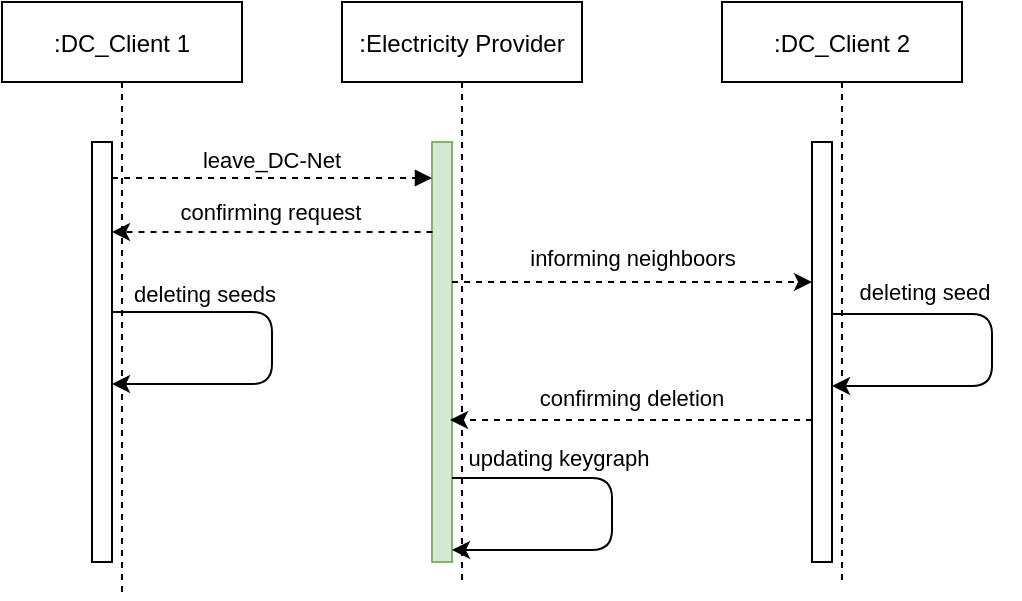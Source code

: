 <mxfile version="14.9.9" type="device"><diagram id="kgpKYQtTHZ0yAKxKKP6v" name="Page-1"><mxGraphModel dx="1355" dy="793" grid="0" gridSize="10" guides="1" tooltips="1" connect="1" arrows="1" fold="1" page="1" pageScale="1" pageWidth="850" pageHeight="1100" math="0" shadow="0"><root><mxCell id="0"/><mxCell id="1" parent="0"/><mxCell id="3nuBFxr9cyL0pnOWT2aG-1" value=":DC_Client 1" style="shape=umlLifeline;perimeter=lifelinePerimeter;container=1;collapsible=0;recursiveResize=0;shadow=0;strokeWidth=1;" parent="1" vertex="1"><mxGeometry x="120" y="80" width="120" height="298" as="geometry"/></mxCell><mxCell id="3nuBFxr9cyL0pnOWT2aG-2" value="" style="points=[];perimeter=orthogonalPerimeter;shadow=0;strokeWidth=1;" parent="3nuBFxr9cyL0pnOWT2aG-1" vertex="1"><mxGeometry x="45" y="70" width="10" height="210" as="geometry"/></mxCell><mxCell id="3nuBFxr9cyL0pnOWT2aG-5" value=":Electricity Provider" style="shape=umlLifeline;perimeter=lifelinePerimeter;container=1;collapsible=0;recursiveResize=0;shadow=0;strokeWidth=1;" parent="1" vertex="1"><mxGeometry x="290" y="80" width="120" height="291" as="geometry"/></mxCell><mxCell id="3nuBFxr9cyL0pnOWT2aG-6" value="" style="points=[];perimeter=orthogonalPerimeter;shadow=0;strokeWidth=1;fillColor=#d5e8d4;strokeColor=#82b366;" parent="3nuBFxr9cyL0pnOWT2aG-5" vertex="1"><mxGeometry x="45" y="70" width="10" height="210" as="geometry"/></mxCell><mxCell id="3nuBFxr9cyL0pnOWT2aG-8" value="leave_DC-Net" style="verticalAlign=bottom;endArrow=block;entryX=0;entryY=0;shadow=0;strokeWidth=1;dashed=1;" parent="1" edge="1"><mxGeometry relative="1" as="geometry"><mxPoint x="175" y="168.0" as="sourcePoint"/><mxPoint x="335" y="168.0" as="targetPoint"/></mxGeometry></mxCell><mxCell id="hwpi7fo4I61H9aY_ThPb-2" value=":DC_Client 2" style="shape=umlLifeline;perimeter=lifelinePerimeter;container=1;collapsible=0;recursiveResize=0;shadow=0;strokeWidth=1;" parent="1" vertex="1"><mxGeometry x="480" y="80" width="120" height="291" as="geometry"/></mxCell><mxCell id="hwpi7fo4I61H9aY_ThPb-3" value="" style="points=[];perimeter=orthogonalPerimeter;shadow=0;strokeWidth=1;" parent="hwpi7fo4I61H9aY_ThPb-2" vertex="1"><mxGeometry x="45" y="70" width="10" height="210" as="geometry"/></mxCell><mxCell id="lKkD4rnO6I81NhSjD7QD-6" value="" style="endArrow=classic;html=1;fontSize=11;" parent="hwpi7fo4I61H9aY_ThPb-2" edge="1"><mxGeometry width="50" height="50" relative="1" as="geometry"><mxPoint x="55" y="156" as="sourcePoint"/><mxPoint x="55" y="192" as="targetPoint"/><Array as="points"><mxPoint x="135" y="156"/><mxPoint x="135" y="192"/></Array></mxGeometry></mxCell><mxCell id="hwpi7fo4I61H9aY_ThPb-4" value="" style="endArrow=classic;html=1;bendable=1;dashed=1;" parent="1" target="3nuBFxr9cyL0pnOWT2aG-2" edge="1"><mxGeometry width="50" height="50" relative="1" as="geometry"><mxPoint x="335.25" y="195" as="sourcePoint"/><mxPoint x="179.75" y="195" as="targetPoint"/></mxGeometry></mxCell><mxCell id="lKkD4rnO6I81NhSjD7QD-2" value="confirming request" style="text;html=1;strokeColor=none;fillColor=none;align=center;verticalAlign=middle;whiteSpace=wrap;fontSize=11;" parent="1" vertex="1"><mxGeometry x="199.32" y="175" width="111.37" height="20" as="geometry"/></mxCell><mxCell id="lKkD4rnO6I81NhSjD7QD-3" value="" style="endArrow=classic;html=1;dashed=1;" parent="1" source="3nuBFxr9cyL0pnOWT2aG-6" target="hwpi7fo4I61H9aY_ThPb-3" edge="1"><mxGeometry width="50" height="50" relative="1" as="geometry"><mxPoint x="469" y="492" as="sourcePoint"/><mxPoint x="519" y="442" as="targetPoint"/><Array as="points"><mxPoint x="458" y="220"/></Array></mxGeometry></mxCell><mxCell id="lKkD4rnO6I81NhSjD7QD-4" value="informing neighboors" style="text;html=1;strokeColor=none;fillColor=none;align=center;verticalAlign=middle;whiteSpace=wrap;fontSize=11;" parent="1" vertex="1"><mxGeometry x="379.62" y="198" width="110.75" height="20" as="geometry"/></mxCell><mxCell id="lKkD4rnO6I81NhSjD7QD-7" value="deleting seed" style="text;html=1;strokeColor=none;fillColor=none;align=center;verticalAlign=middle;whiteSpace=wrap;fontSize=11;" parent="1" vertex="1"><mxGeometry x="534" y="215" width="95" height="20" as="geometry"/></mxCell><mxCell id="lKkD4rnO6I81NhSjD7QD-8" value="" style="endArrow=classic;html=1;fontSize=11;dashed=1;" parent="1" edge="1"><mxGeometry width="50" height="50" relative="1" as="geometry"><mxPoint x="525" y="289" as="sourcePoint"/><mxPoint x="344" y="289" as="targetPoint"/></mxGeometry></mxCell><mxCell id="lKkD4rnO6I81NhSjD7QD-9" value="confirming deletion" style="text;html=1;strokeColor=none;fillColor=none;align=center;verticalAlign=middle;whiteSpace=wrap;fontSize=11;" parent="1" vertex="1"><mxGeometry x="382" y="268" width="106" height="20" as="geometry"/></mxCell><mxCell id="lKkD4rnO6I81NhSjD7QD-12" value="" style="endArrow=classic;html=1;fontSize=11;" parent="1" edge="1"><mxGeometry width="50" height="50" relative="1" as="geometry"><mxPoint x="345" y="318" as="sourcePoint"/><mxPoint x="345" y="354" as="targetPoint"/><Array as="points"><mxPoint x="425" y="318"/><mxPoint x="425" y="354"/></Array></mxGeometry></mxCell><mxCell id="lKkD4rnO6I81NhSjD7QD-13" value="updating keygraph" style="text;html=1;strokeColor=none;fillColor=none;align=center;verticalAlign=middle;whiteSpace=wrap;rounded=0;fontSize=11;" parent="1" vertex="1"><mxGeometry x="351" y="298" width="95" height="20" as="geometry"/></mxCell><mxCell id="Po80fMvi1hgf8lqk8zOf-1" value="" style="endArrow=classic;html=1;fontSize=11;" edge="1" parent="1"><mxGeometry width="50" height="50" relative="1" as="geometry"><mxPoint x="175" y="235" as="sourcePoint"/><mxPoint x="175" y="271" as="targetPoint"/><Array as="points"><mxPoint x="255" y="235"/><mxPoint x="255" y="271"/></Array></mxGeometry></mxCell><mxCell id="Po80fMvi1hgf8lqk8zOf-2" value="deleting seeds" style="text;html=1;strokeColor=none;fillColor=none;align=center;verticalAlign=middle;whiteSpace=wrap;fontSize=11;" vertex="1" parent="1"><mxGeometry x="174" y="215.5" width="95" height="20" as="geometry"/></mxCell></root></mxGraphModel></diagram></mxfile>